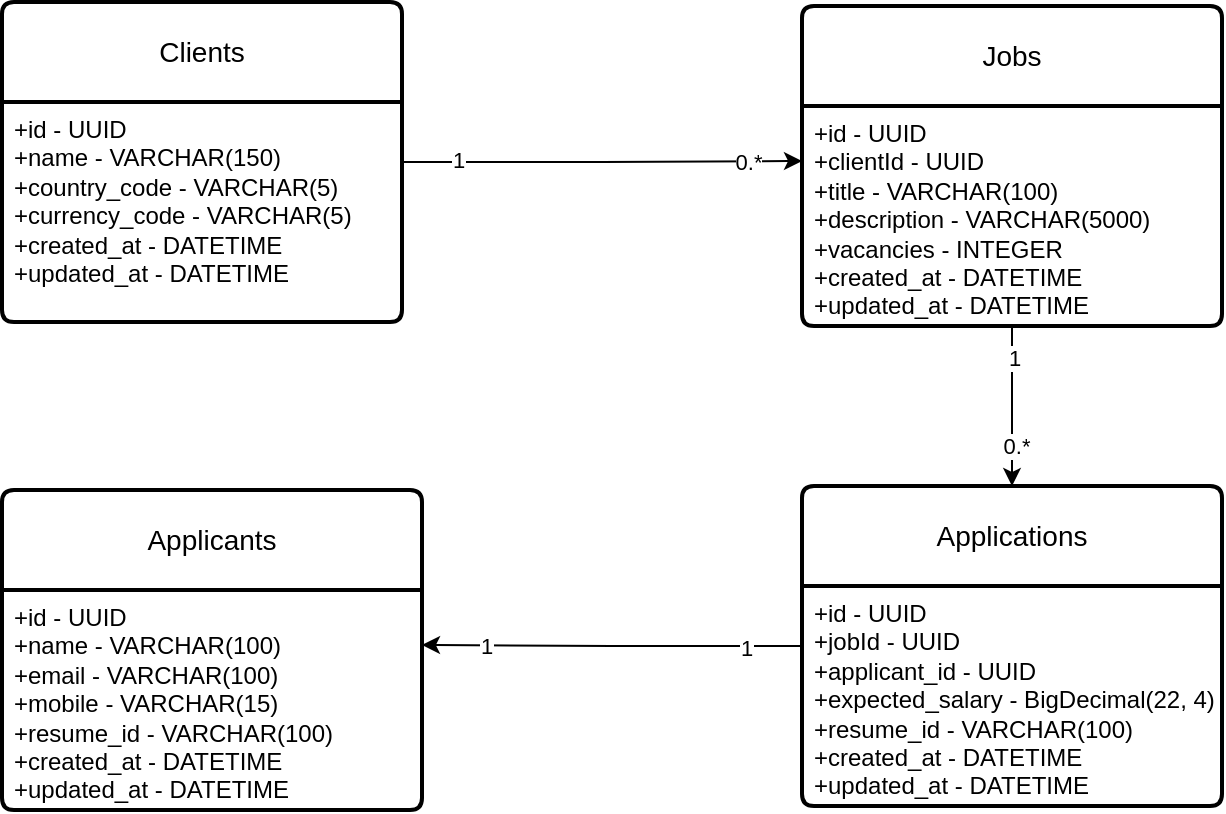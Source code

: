 <mxfile version="24.7.17">
  <diagram name="Page-1" id="aGgJBT5CiY7KS0mMc9hC">
    <mxGraphModel dx="1026" dy="650" grid="1" gridSize="10" guides="1" tooltips="1" connect="1" arrows="1" fold="1" page="1" pageScale="1" pageWidth="850" pageHeight="1100" math="0" shadow="0">
      <root>
        <mxCell id="0" />
        <mxCell id="1" parent="0" />
        <mxCell id="f1BRE4CKfehgLJbUnWQz-10" style="edgeStyle=orthogonalEdgeStyle;rounded=0;orthogonalLoop=1;jettySize=auto;html=1;entryX=0;entryY=0.25;entryDx=0;entryDy=0;" edge="1" parent="1" source="f1BRE4CKfehgLJbUnWQz-1" target="f1BRE4CKfehgLJbUnWQz-4">
          <mxGeometry relative="1" as="geometry" />
        </mxCell>
        <mxCell id="f1BRE4CKfehgLJbUnWQz-11" value="1" style="edgeLabel;html=1;align=center;verticalAlign=middle;resizable=0;points=[];" vertex="1" connectable="0" parent="f1BRE4CKfehgLJbUnWQz-10">
          <mxGeometry x="-0.721" y="1" relative="1" as="geometry">
            <mxPoint as="offset" />
          </mxGeometry>
        </mxCell>
        <mxCell id="f1BRE4CKfehgLJbUnWQz-12" value="0.*" style="edgeLabel;html=1;align=center;verticalAlign=middle;resizable=0;points=[];" vertex="1" connectable="0" parent="f1BRE4CKfehgLJbUnWQz-10">
          <mxGeometry x="0.731" y="1" relative="1" as="geometry">
            <mxPoint y="1" as="offset" />
          </mxGeometry>
        </mxCell>
        <mxCell id="f1BRE4CKfehgLJbUnWQz-1" value="Clients" style="swimlane;childLayout=stackLayout;horizontal=1;startSize=50;horizontalStack=0;rounded=1;fontSize=14;fontStyle=0;strokeWidth=2;resizeParent=0;resizeLast=1;shadow=0;dashed=0;align=center;arcSize=4;whiteSpace=wrap;html=1;" vertex="1" parent="1">
          <mxGeometry x="170" y="88" width="200" height="160" as="geometry" />
        </mxCell>
        <mxCell id="f1BRE4CKfehgLJbUnWQz-2" value="+id - UUID&lt;div&gt;&lt;div&gt;+name - VARCHAR(150)&lt;/div&gt;&lt;div&gt;+country_code - VARCHAR(5)&lt;/div&gt;&lt;div&gt;+currency_code - VARCHAR(5)&lt;/div&gt;&lt;div&gt;+created_at - DATETIME&lt;/div&gt;&lt;div&gt;+updated_at - DATETIME&lt;/div&gt;&lt;/div&gt;" style="align=left;strokeColor=none;fillColor=none;spacingLeft=4;fontSize=12;verticalAlign=top;resizable=0;rotatable=0;part=1;html=1;" vertex="1" parent="f1BRE4CKfehgLJbUnWQz-1">
          <mxGeometry y="50" width="200" height="110" as="geometry" />
        </mxCell>
        <mxCell id="f1BRE4CKfehgLJbUnWQz-3" value="Jobs" style="swimlane;childLayout=stackLayout;horizontal=1;startSize=50;horizontalStack=0;rounded=1;fontSize=14;fontStyle=0;strokeWidth=2;resizeParent=0;resizeLast=1;shadow=0;dashed=0;align=center;arcSize=4;whiteSpace=wrap;html=1;" vertex="1" parent="1">
          <mxGeometry x="570" y="90" width="210" height="160" as="geometry" />
        </mxCell>
        <mxCell id="f1BRE4CKfehgLJbUnWQz-4" value="+id - UUID&lt;div&gt;+clientId - UUID&lt;/div&gt;&lt;div&gt;+title - VARCHAR(100)&lt;br&gt;+description - VARCHAR(5000)&lt;/div&gt;&lt;div&gt;+vacancies - INTEGER&lt;/div&gt;&lt;div&gt;+created_at - DATETIME&lt;/div&gt;&lt;div&gt;+updated_at - DATETIME&lt;/div&gt;" style="align=left;strokeColor=none;fillColor=none;spacingLeft=4;fontSize=12;verticalAlign=top;resizable=0;rotatable=0;part=1;html=1;" vertex="1" parent="f1BRE4CKfehgLJbUnWQz-3">
          <mxGeometry y="50" width="210" height="110" as="geometry" />
        </mxCell>
        <mxCell id="f1BRE4CKfehgLJbUnWQz-16" style="edgeStyle=orthogonalEdgeStyle;rounded=0;orthogonalLoop=1;jettySize=auto;html=1;entryX=1;entryY=0.25;entryDx=0;entryDy=0;" edge="1" parent="1" source="f1BRE4CKfehgLJbUnWQz-5" target="f1BRE4CKfehgLJbUnWQz-8">
          <mxGeometry relative="1" as="geometry" />
        </mxCell>
        <mxCell id="f1BRE4CKfehgLJbUnWQz-17" value="1" style="edgeLabel;html=1;align=center;verticalAlign=middle;resizable=0;points=[];" vertex="1" connectable="0" parent="f1BRE4CKfehgLJbUnWQz-16">
          <mxGeometry x="-0.706" y="1" relative="1" as="geometry">
            <mxPoint as="offset" />
          </mxGeometry>
        </mxCell>
        <mxCell id="f1BRE4CKfehgLJbUnWQz-18" value="1" style="edgeLabel;html=1;align=center;verticalAlign=middle;resizable=0;points=[];" vertex="1" connectable="0" parent="f1BRE4CKfehgLJbUnWQz-16">
          <mxGeometry x="0.664" relative="1" as="geometry">
            <mxPoint as="offset" />
          </mxGeometry>
        </mxCell>
        <mxCell id="f1BRE4CKfehgLJbUnWQz-5" value="Applications" style="swimlane;childLayout=stackLayout;horizontal=1;startSize=50;horizontalStack=0;rounded=1;fontSize=14;fontStyle=0;strokeWidth=2;resizeParent=0;resizeLast=1;shadow=0;dashed=0;align=center;arcSize=4;whiteSpace=wrap;html=1;" vertex="1" parent="1">
          <mxGeometry x="570" y="330" width="210" height="160" as="geometry" />
        </mxCell>
        <mxCell id="f1BRE4CKfehgLJbUnWQz-6" value="+id - UUID&lt;div&gt;+jobId - UUID&lt;/div&gt;&lt;div&gt;+applicant_id - UUID&lt;/div&gt;&lt;div&gt;+expected_salary - BigDecimal(22, 4)&lt;br&gt;+resume_id - VARCHAR(100)&lt;/div&gt;&lt;div&gt;+created_at - DATETIME&lt;/div&gt;&lt;div&gt;+updated_at - DATETIME&lt;/div&gt;" style="align=left;strokeColor=none;fillColor=none;spacingLeft=4;fontSize=12;verticalAlign=top;resizable=0;rotatable=0;part=1;html=1;" vertex="1" parent="f1BRE4CKfehgLJbUnWQz-5">
          <mxGeometry y="50" width="210" height="110" as="geometry" />
        </mxCell>
        <mxCell id="f1BRE4CKfehgLJbUnWQz-7" value="Applicants" style="swimlane;childLayout=stackLayout;horizontal=1;startSize=50;horizontalStack=0;rounded=1;fontSize=14;fontStyle=0;strokeWidth=2;resizeParent=0;resizeLast=1;shadow=0;dashed=0;align=center;arcSize=4;whiteSpace=wrap;html=1;" vertex="1" parent="1">
          <mxGeometry x="170" y="332" width="210" height="160" as="geometry" />
        </mxCell>
        <mxCell id="f1BRE4CKfehgLJbUnWQz-8" value="+id - UUID&lt;div&gt;+name - VARCHAR(100)&lt;/div&gt;&lt;div&gt;+email - VARCHAR(100)&lt;/div&gt;&lt;div&gt;+mobile - VARCHAR(15)&lt;/div&gt;&lt;div&gt;+resume_id - VARCHAR(100)&lt;/div&gt;&lt;div&gt;+created_at - DATETIME&lt;/div&gt;&lt;div&gt;+updated_at - DATETIME&lt;/div&gt;" style="align=left;strokeColor=none;fillColor=none;spacingLeft=4;fontSize=12;verticalAlign=top;resizable=0;rotatable=0;part=1;html=1;" vertex="1" parent="f1BRE4CKfehgLJbUnWQz-7">
          <mxGeometry y="50" width="210" height="110" as="geometry" />
        </mxCell>
        <mxCell id="f1BRE4CKfehgLJbUnWQz-13" style="edgeStyle=orthogonalEdgeStyle;rounded=0;orthogonalLoop=1;jettySize=auto;html=1;entryX=0.5;entryY=0;entryDx=0;entryDy=0;" edge="1" parent="1" source="f1BRE4CKfehgLJbUnWQz-4" target="f1BRE4CKfehgLJbUnWQz-5">
          <mxGeometry relative="1" as="geometry" />
        </mxCell>
        <mxCell id="f1BRE4CKfehgLJbUnWQz-14" value="1" style="edgeLabel;html=1;align=center;verticalAlign=middle;resizable=0;points=[];" vertex="1" connectable="0" parent="f1BRE4CKfehgLJbUnWQz-13">
          <mxGeometry x="-0.6" y="1" relative="1" as="geometry">
            <mxPoint as="offset" />
          </mxGeometry>
        </mxCell>
        <mxCell id="f1BRE4CKfehgLJbUnWQz-15" value="0.*" style="edgeLabel;html=1;align=center;verticalAlign=middle;resizable=0;points=[];" vertex="1" connectable="0" parent="f1BRE4CKfehgLJbUnWQz-13">
          <mxGeometry x="0.5" y="2" relative="1" as="geometry">
            <mxPoint as="offset" />
          </mxGeometry>
        </mxCell>
      </root>
    </mxGraphModel>
  </diagram>
</mxfile>
